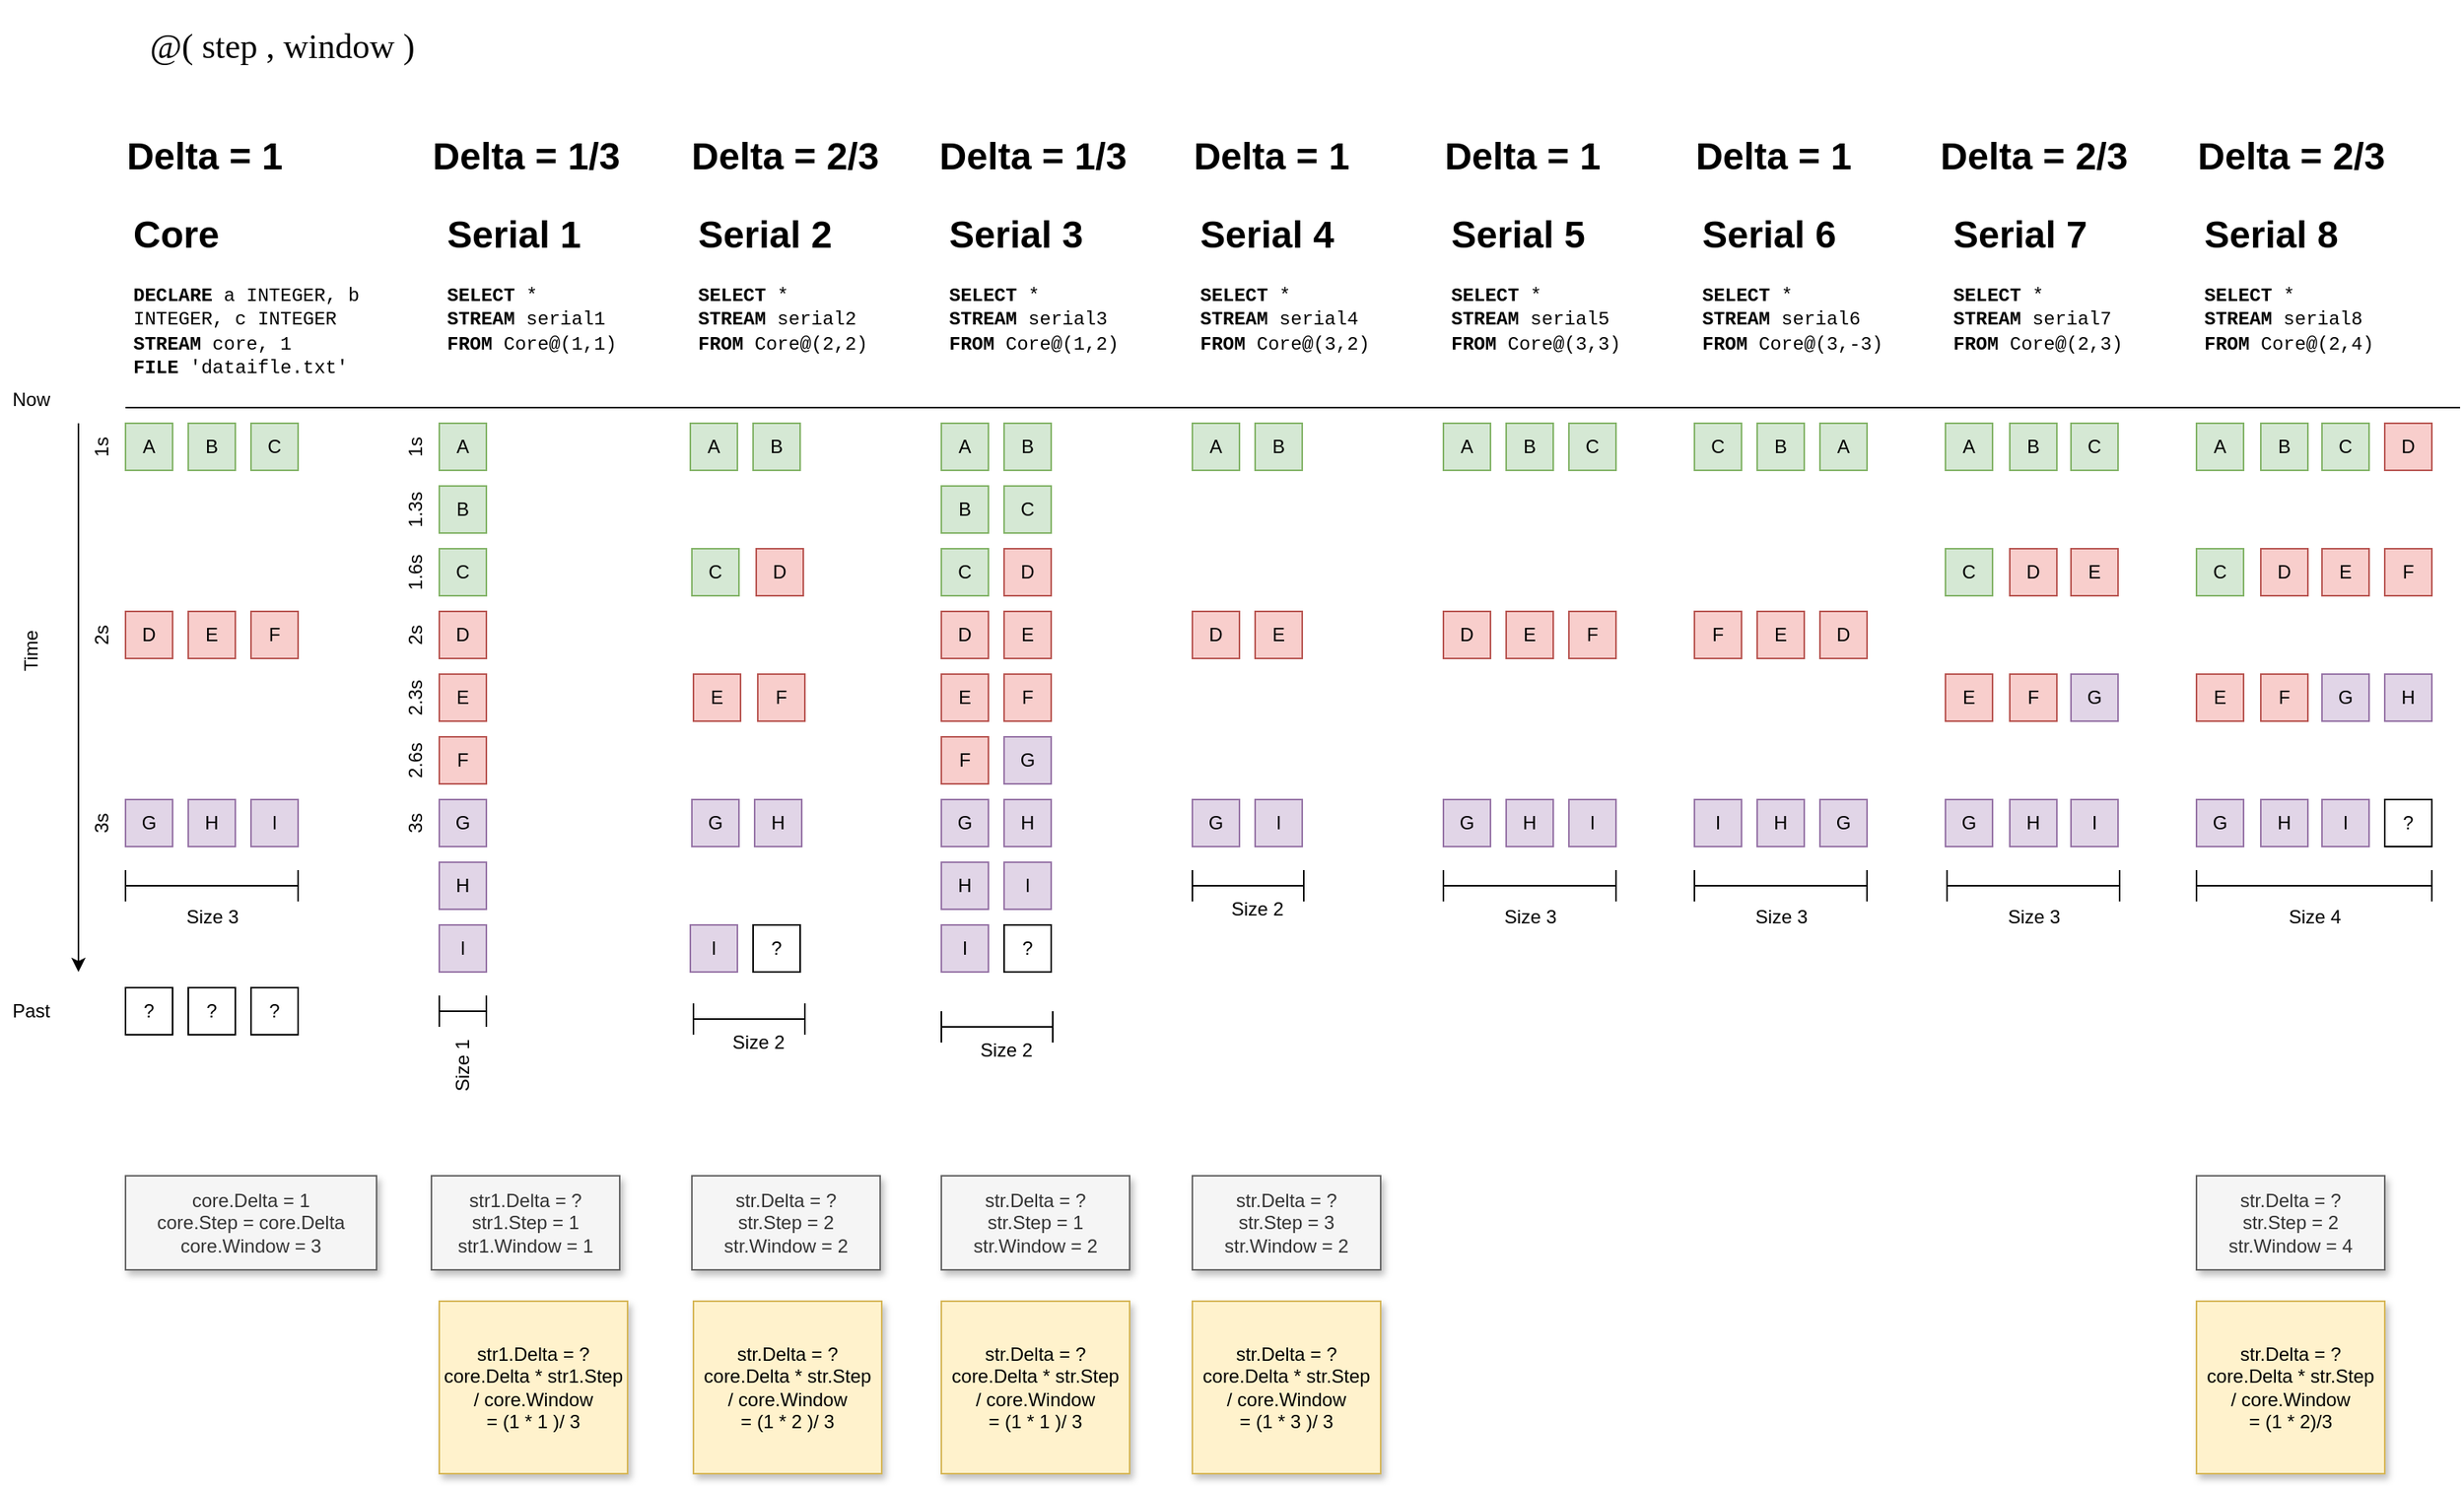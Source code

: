 <mxfile version="21.6.5" type="device" pages="2">
  <diagram name="Strona-1" id="vMC2efMfHlDg9XMy72Vk">
    <mxGraphModel dx="1761" dy="751" grid="1" gridSize="10" guides="1" tooltips="1" connect="1" arrows="1" fold="1" page="1" pageScale="1" pageWidth="827" pageHeight="1169" math="0" shadow="0">
      <root>
        <mxCell id="0" />
        <mxCell id="1" parent="0" />
        <mxCell id="brI3NRSfMclD091ZyiiF-1" value="A" style="rounded=0;whiteSpace=wrap;html=1;fillColor=#d5e8d4;strokeColor=#82b366;" parent="1" vertex="1">
          <mxGeometry x="160" y="280" width="30" height="30" as="geometry" />
        </mxCell>
        <mxCell id="brI3NRSfMclD091ZyiiF-6" value="B" style="rounded=0;whiteSpace=wrap;html=1;fillColor=#d5e8d4;strokeColor=#82b366;" parent="1" vertex="1">
          <mxGeometry x="200" y="280" width="30" height="30" as="geometry" />
        </mxCell>
        <mxCell id="brI3NRSfMclD091ZyiiF-7" value="C" style="rounded=0;whiteSpace=wrap;html=1;fillColor=#d5e8d4;strokeColor=#82b366;" parent="1" vertex="1">
          <mxGeometry x="240" y="280" width="30" height="30" as="geometry" />
        </mxCell>
        <mxCell id="brI3NRSfMclD091ZyiiF-8" value="D" style="rounded=0;whiteSpace=wrap;html=1;fillColor=#f8cecc;strokeColor=#b85450;" parent="1" vertex="1">
          <mxGeometry x="160" y="400" width="30" height="30" as="geometry" />
        </mxCell>
        <mxCell id="brI3NRSfMclD091ZyiiF-9" value="E" style="rounded=0;whiteSpace=wrap;html=1;fillColor=#f8cecc;strokeColor=#b85450;" parent="1" vertex="1">
          <mxGeometry x="200" y="400" width="30" height="30" as="geometry" />
        </mxCell>
        <mxCell id="brI3NRSfMclD091ZyiiF-10" value="F" style="rounded=0;whiteSpace=wrap;html=1;fillColor=#f8cecc;strokeColor=#b85450;" parent="1" vertex="1">
          <mxGeometry x="240" y="400" width="30" height="30" as="geometry" />
        </mxCell>
        <mxCell id="brI3NRSfMclD091ZyiiF-11" value="G" style="rounded=0;whiteSpace=wrap;html=1;fillColor=#e1d5e7;strokeColor=#9673a6;" parent="1" vertex="1">
          <mxGeometry x="160" y="520" width="30" height="30" as="geometry" />
        </mxCell>
        <mxCell id="brI3NRSfMclD091ZyiiF-12" value="H" style="rounded=0;whiteSpace=wrap;html=1;fillColor=#e1d5e7;strokeColor=#9673a6;" parent="1" vertex="1">
          <mxGeometry x="200" y="520" width="30" height="30" as="geometry" />
        </mxCell>
        <mxCell id="brI3NRSfMclD091ZyiiF-13" value="I" style="rounded=0;whiteSpace=wrap;html=1;fillColor=#e1d5e7;strokeColor=#9673a6;" parent="1" vertex="1">
          <mxGeometry x="240" y="520" width="30" height="30" as="geometry" />
        </mxCell>
        <mxCell id="brI3NRSfMclD091ZyiiF-14" value="&lt;h1&gt;Core&lt;/h1&gt;&lt;p&gt;&lt;font face=&quot;Courier New&quot;&gt;&lt;b&gt;DECLARE &lt;/b&gt;a INTEGER, b INTEGER, c INTEGER&lt;br&gt;&lt;b&gt;STREAM &lt;/b&gt;core, 1&lt;br&gt;&lt;b&gt;FILE &lt;/b&gt;&#39;dataifle.txt&#39;&lt;/font&gt;&lt;/p&gt;" style="text;html=1;strokeColor=none;fillColor=none;spacing=5;spacingTop=-20;whiteSpace=wrap;overflow=hidden;rounded=0;" parent="1" vertex="1">
          <mxGeometry x="160" y="140" width="160" height="120" as="geometry" />
        </mxCell>
        <mxCell id="brI3NRSfMclD091ZyiiF-15" value="&lt;h1&gt;Serial 1&lt;/h1&gt;&lt;font face=&quot;Courier New&quot;&gt;&lt;b&gt;SELECT &lt;/b&gt;*&lt;br&gt;&lt;b&gt;STREAM &lt;/b&gt;serial1&lt;br&gt;&lt;b&gt;FROM &lt;/b&gt;Core@(1,1)&lt;/font&gt;&lt;font face=&quot;Courier New&quot;&gt;&lt;b&gt;&lt;br&gt;&lt;/b&gt;&lt;/font&gt;" style="text;html=1;strokeColor=none;fillColor=none;spacing=5;spacingTop=-20;whiteSpace=wrap;overflow=hidden;rounded=0;" parent="1" vertex="1">
          <mxGeometry x="360" y="140" width="150" height="120" as="geometry" />
        </mxCell>
        <mxCell id="brI3NRSfMclD091ZyiiF-16" value="A" style="rounded=0;whiteSpace=wrap;html=1;fillColor=#d5e8d4;strokeColor=#82b366;" parent="1" vertex="1">
          <mxGeometry x="360" y="280" width="30" height="30" as="geometry" />
        </mxCell>
        <mxCell id="brI3NRSfMclD091ZyiiF-17" value="B" style="rounded=0;whiteSpace=wrap;html=1;fillColor=#d5e8d4;strokeColor=#82b366;" parent="1" vertex="1">
          <mxGeometry x="360" y="320" width="30" height="30" as="geometry" />
        </mxCell>
        <mxCell id="brI3NRSfMclD091ZyiiF-18" value="C" style="rounded=0;whiteSpace=wrap;html=1;fillColor=#d5e8d4;strokeColor=#82b366;" parent="1" vertex="1">
          <mxGeometry x="360" y="360" width="30" height="30" as="geometry" />
        </mxCell>
        <mxCell id="brI3NRSfMclD091ZyiiF-19" value="D" style="rounded=0;whiteSpace=wrap;html=1;fillColor=#f8cecc;strokeColor=#b85450;" parent="1" vertex="1">
          <mxGeometry x="360" y="400" width="30" height="30" as="geometry" />
        </mxCell>
        <mxCell id="brI3NRSfMclD091ZyiiF-20" value="E" style="rounded=0;whiteSpace=wrap;html=1;fillColor=#f8cecc;strokeColor=#b85450;" parent="1" vertex="1">
          <mxGeometry x="360" y="440" width="30" height="30" as="geometry" />
        </mxCell>
        <mxCell id="brI3NRSfMclD091ZyiiF-21" value="F" style="rounded=0;whiteSpace=wrap;html=1;fillColor=#f8cecc;strokeColor=#b85450;" parent="1" vertex="1">
          <mxGeometry x="360" y="480" width="30" height="30" as="geometry" />
        </mxCell>
        <mxCell id="brI3NRSfMclD091ZyiiF-22" value="G" style="rounded=0;whiteSpace=wrap;html=1;fillColor=#e1d5e7;strokeColor=#9673a6;" parent="1" vertex="1">
          <mxGeometry x="360" y="520" width="30" height="30" as="geometry" />
        </mxCell>
        <mxCell id="brI3NRSfMclD091ZyiiF-23" value="H" style="rounded=0;whiteSpace=wrap;html=1;fillColor=#e1d5e7;strokeColor=#9673a6;" parent="1" vertex="1">
          <mxGeometry x="360" y="560" width="30" height="30" as="geometry" />
        </mxCell>
        <mxCell id="brI3NRSfMclD091ZyiiF-24" value="I" style="rounded=0;whiteSpace=wrap;html=1;fillColor=#e1d5e7;strokeColor=#9673a6;" parent="1" vertex="1">
          <mxGeometry x="360" y="600" width="30" height="30" as="geometry" />
        </mxCell>
        <mxCell id="brI3NRSfMclD091ZyiiF-25" value="" style="shape=crossbar;whiteSpace=wrap;html=1;rounded=1;" parent="1" vertex="1">
          <mxGeometry x="160" y="565" width="110" height="20" as="geometry" />
        </mxCell>
        <mxCell id="brI3NRSfMclD091ZyiiF-27" value="Size 3" style="text;html=1;align=center;verticalAlign=middle;resizable=0;points=[];autosize=1;strokeColor=none;fillColor=none;" parent="1" vertex="1">
          <mxGeometry x="185" y="580" width="60" height="30" as="geometry" />
        </mxCell>
        <mxCell id="brI3NRSfMclD091ZyiiF-28" value="Delta = 1" style="text;strokeColor=none;fillColor=none;html=1;fontSize=24;fontStyle=1;verticalAlign=middle;align=center;" parent="1" vertex="1">
          <mxGeometry x="160" y="90" width="100" height="40" as="geometry" />
        </mxCell>
        <mxCell id="brI3NRSfMclD091ZyiiF-29" value="Delta = 1/3" style="text;strokeColor=none;fillColor=none;html=1;fontSize=24;fontStyle=1;verticalAlign=middle;align=center;" parent="1" vertex="1">
          <mxGeometry x="360" y="90" width="110" height="40" as="geometry" />
        </mxCell>
        <mxCell id="brI3NRSfMclD091ZyiiF-31" value="&lt;h1&gt;Serial 2&lt;/h1&gt;&lt;font face=&quot;Courier New&quot;&gt;&lt;b&gt;SELECT &lt;/b&gt;* &lt;br&gt;&lt;b&gt;STREAM &lt;/b&gt;serial2&lt;br&gt;&lt;b&gt;FROM &lt;/b&gt;Core@(2,2)&lt;/font&gt;&lt;font face=&quot;Courier New&quot;&gt;&lt;b&gt;&lt;br&gt;&lt;/b&gt;&lt;/font&gt;" style="text;html=1;strokeColor=none;fillColor=none;spacing=5;spacingTop=-20;whiteSpace=wrap;overflow=hidden;rounded=0;" parent="1" vertex="1">
          <mxGeometry x="520" y="140" width="160" height="120" as="geometry" />
        </mxCell>
        <mxCell id="brI3NRSfMclD091ZyiiF-32" value="A" style="rounded=0;whiteSpace=wrap;html=1;fillColor=#d5e8d4;strokeColor=#82b366;" parent="1" vertex="1">
          <mxGeometry x="520" y="280" width="30" height="30" as="geometry" />
        </mxCell>
        <mxCell id="brI3NRSfMclD091ZyiiF-33" value="B" style="rounded=0;whiteSpace=wrap;html=1;fillColor=#d5e8d4;strokeColor=#82b366;" parent="1" vertex="1">
          <mxGeometry x="560" y="280" width="30" height="30" as="geometry" />
        </mxCell>
        <mxCell id="brI3NRSfMclD091ZyiiF-34" value="C" style="rounded=0;whiteSpace=wrap;html=1;fillColor=#d5e8d4;strokeColor=#82b366;" parent="1" vertex="1">
          <mxGeometry x="521" y="360" width="30" height="30" as="geometry" />
        </mxCell>
        <mxCell id="brI3NRSfMclD091ZyiiF-35" value="D" style="rounded=0;whiteSpace=wrap;html=1;fillColor=#f8cecc;strokeColor=#b85450;" parent="1" vertex="1">
          <mxGeometry x="562" y="360" width="30" height="30" as="geometry" />
        </mxCell>
        <mxCell id="brI3NRSfMclD091ZyiiF-36" value="E" style="rounded=0;whiteSpace=wrap;html=1;fillColor=#f8cecc;strokeColor=#b85450;" parent="1" vertex="1">
          <mxGeometry x="522" y="440" width="30" height="30" as="geometry" />
        </mxCell>
        <mxCell id="brI3NRSfMclD091ZyiiF-37" value="F" style="rounded=0;whiteSpace=wrap;html=1;fillColor=#f8cecc;strokeColor=#b85450;" parent="1" vertex="1">
          <mxGeometry x="563" y="440" width="30" height="30" as="geometry" />
        </mxCell>
        <mxCell id="brI3NRSfMclD091ZyiiF-38" value="G" style="rounded=0;whiteSpace=wrap;html=1;fillColor=#e1d5e7;strokeColor=#9673a6;" parent="1" vertex="1">
          <mxGeometry x="521" y="520" width="30" height="30" as="geometry" />
        </mxCell>
        <mxCell id="brI3NRSfMclD091ZyiiF-39" value="H" style="rounded=0;whiteSpace=wrap;html=1;fillColor=#e1d5e7;strokeColor=#9673a6;" parent="1" vertex="1">
          <mxGeometry x="561" y="520" width="30" height="30" as="geometry" />
        </mxCell>
        <mxCell id="brI3NRSfMclD091ZyiiF-40" value="I" style="rounded=0;whiteSpace=wrap;html=1;fillColor=#e1d5e7;strokeColor=#9673a6;" parent="1" vertex="1">
          <mxGeometry x="520" y="600" width="30" height="30" as="geometry" />
        </mxCell>
        <mxCell id="brI3NRSfMclD091ZyiiF-41" value="" style="endArrow=classic;html=1;rounded=0;" parent="1" edge="1">
          <mxGeometry width="50" height="50" relative="1" as="geometry">
            <mxPoint x="130" y="280" as="sourcePoint" />
            <mxPoint x="130" y="630" as="targetPoint" />
          </mxGeometry>
        </mxCell>
        <mxCell id="brI3NRSfMclD091ZyiiF-42" value="Time" style="text;html=1;strokeColor=none;fillColor=none;align=center;verticalAlign=middle;whiteSpace=wrap;rounded=0;rotation=-90;" parent="1" vertex="1">
          <mxGeometry x="70" y="410" width="60" height="30" as="geometry" />
        </mxCell>
        <mxCell id="brI3NRSfMclD091ZyiiF-43" value="" style="shape=crossbar;whiteSpace=wrap;html=1;rounded=1;" parent="1" vertex="1">
          <mxGeometry x="522" y="650" width="71" height="20" as="geometry" />
        </mxCell>
        <mxCell id="brI3NRSfMclD091ZyiiF-45" value="Size 2" style="text;html=1;align=center;verticalAlign=middle;resizable=0;points=[];autosize=1;strokeColor=none;fillColor=none;" parent="1" vertex="1">
          <mxGeometry x="533" y="660" width="60" height="30" as="geometry" />
        </mxCell>
        <mxCell id="brI3NRSfMclD091ZyiiF-46" value="Delta = 2/3" style="text;strokeColor=none;fillColor=none;html=1;fontSize=24;fontStyle=1;verticalAlign=middle;align=center;" parent="1" vertex="1">
          <mxGeometry x="520" y="90" width="120" height="40" as="geometry" />
        </mxCell>
        <mxCell id="brI3NRSfMclD091ZyiiF-48" value="&lt;h1&gt;Serial 3&lt;/h1&gt;&lt;font face=&quot;Courier New&quot;&gt;&lt;b&gt;SELECT &lt;/b&gt;*&lt;br&gt;&lt;b&gt;STREAM &lt;/b&gt;serial3&lt;br&gt;&lt;b&gt;FROM &lt;/b&gt;Core@(1,2)&lt;/font&gt;&lt;font face=&quot;Courier New&quot;&gt;&lt;b&gt;&lt;br&gt;&lt;/b&gt;&lt;/font&gt;" style="text;html=1;strokeColor=none;fillColor=none;spacing=5;spacingTop=-20;whiteSpace=wrap;overflow=hidden;rounded=0;" parent="1" vertex="1">
          <mxGeometry x="680" y="140" width="160" height="120" as="geometry" />
        </mxCell>
        <mxCell id="brI3NRSfMclD091ZyiiF-49" value="A" style="rounded=0;whiteSpace=wrap;html=1;fillColor=#d5e8d4;strokeColor=#82b366;" parent="1" vertex="1">
          <mxGeometry x="680" y="280" width="30" height="30" as="geometry" />
        </mxCell>
        <mxCell id="brI3NRSfMclD091ZyiiF-50" value="B" style="rounded=0;whiteSpace=wrap;html=1;fillColor=#d5e8d4;strokeColor=#82b366;" parent="1" vertex="1">
          <mxGeometry x="720" y="280" width="30" height="30" as="geometry" />
        </mxCell>
        <mxCell id="brI3NRSfMclD091ZyiiF-51" value="B" style="rounded=0;whiteSpace=wrap;html=1;fillColor=#d5e8d4;strokeColor=#82b366;" parent="1" vertex="1">
          <mxGeometry x="680" y="320" width="30" height="30" as="geometry" />
        </mxCell>
        <mxCell id="brI3NRSfMclD091ZyiiF-52" value="C" style="rounded=0;whiteSpace=wrap;html=1;fillColor=#d5e8d4;strokeColor=#82b366;" parent="1" vertex="1">
          <mxGeometry x="720" y="320" width="30" height="30" as="geometry" />
        </mxCell>
        <mxCell id="brI3NRSfMclD091ZyiiF-53" value="C" style="rounded=0;whiteSpace=wrap;html=1;fillColor=#d5e8d4;strokeColor=#82b366;" parent="1" vertex="1">
          <mxGeometry x="680" y="360" width="30" height="30" as="geometry" />
        </mxCell>
        <mxCell id="brI3NRSfMclD091ZyiiF-54" value="D" style="rounded=0;whiteSpace=wrap;html=1;fillColor=#f8cecc;strokeColor=#b85450;" parent="1" vertex="1">
          <mxGeometry x="720" y="360" width="30" height="30" as="geometry" />
        </mxCell>
        <mxCell id="brI3NRSfMclD091ZyiiF-55" value="D" style="rounded=0;whiteSpace=wrap;html=1;fillColor=#f8cecc;strokeColor=#b85450;" parent="1" vertex="1">
          <mxGeometry x="680" y="400" width="30" height="30" as="geometry" />
        </mxCell>
        <mxCell id="brI3NRSfMclD091ZyiiF-56" value="E" style="rounded=0;whiteSpace=wrap;html=1;fillColor=#f8cecc;strokeColor=#b85450;" parent="1" vertex="1">
          <mxGeometry x="720" y="400" width="30" height="30" as="geometry" />
        </mxCell>
        <mxCell id="brI3NRSfMclD091ZyiiF-57" value="E" style="rounded=0;whiteSpace=wrap;html=1;fillColor=#f8cecc;strokeColor=#b85450;" parent="1" vertex="1">
          <mxGeometry x="680" y="440" width="30" height="30" as="geometry" />
        </mxCell>
        <mxCell id="brI3NRSfMclD091ZyiiF-58" value="F" style="rounded=0;whiteSpace=wrap;html=1;fillColor=#f8cecc;strokeColor=#b85450;" parent="1" vertex="1">
          <mxGeometry x="720" y="440" width="30" height="30" as="geometry" />
        </mxCell>
        <mxCell id="brI3NRSfMclD091ZyiiF-59" value="F" style="rounded=0;whiteSpace=wrap;html=1;fillColor=#f8cecc;strokeColor=#b85450;" parent="1" vertex="1">
          <mxGeometry x="680" y="480" width="30" height="30" as="geometry" />
        </mxCell>
        <mxCell id="brI3NRSfMclD091ZyiiF-60" value="G" style="rounded=0;whiteSpace=wrap;html=1;fillColor=#e1d5e7;strokeColor=#9673a6;" parent="1" vertex="1">
          <mxGeometry x="720" y="480" width="30" height="30" as="geometry" />
        </mxCell>
        <mxCell id="brI3NRSfMclD091ZyiiF-61" value="G" style="rounded=0;whiteSpace=wrap;html=1;fillColor=#e1d5e7;strokeColor=#9673a6;" parent="1" vertex="1">
          <mxGeometry x="680" y="520" width="30" height="30" as="geometry" />
        </mxCell>
        <mxCell id="brI3NRSfMclD091ZyiiF-62" value="H" style="rounded=0;whiteSpace=wrap;html=1;fillColor=#e1d5e7;strokeColor=#9673a6;" parent="1" vertex="1">
          <mxGeometry x="720" y="520" width="30" height="30" as="geometry" />
        </mxCell>
        <mxCell id="brI3NRSfMclD091ZyiiF-63" value="H" style="rounded=0;whiteSpace=wrap;html=1;fillColor=#e1d5e7;strokeColor=#9673a6;" parent="1" vertex="1">
          <mxGeometry x="680" y="560" width="30" height="30" as="geometry" />
        </mxCell>
        <mxCell id="brI3NRSfMclD091ZyiiF-64" value="I" style="rounded=0;whiteSpace=wrap;html=1;fillColor=#e1d5e7;strokeColor=#9673a6;" parent="1" vertex="1">
          <mxGeometry x="720" y="560" width="30" height="30" as="geometry" />
        </mxCell>
        <mxCell id="brI3NRSfMclD091ZyiiF-65" value="I" style="rounded=0;whiteSpace=wrap;html=1;fillColor=#e1d5e7;strokeColor=#9673a6;" parent="1" vertex="1">
          <mxGeometry x="680" y="600" width="30" height="30" as="geometry" />
        </mxCell>
        <mxCell id="brI3NRSfMclD091ZyiiF-66" value="?" style="rounded=0;whiteSpace=wrap;html=1;" parent="1" vertex="1">
          <mxGeometry x="720" y="600" width="30" height="30" as="geometry" />
        </mxCell>
        <mxCell id="brI3NRSfMclD091ZyiiF-67" value="?" style="rounded=0;whiteSpace=wrap;html=1;" parent="1" vertex="1">
          <mxGeometry x="560" y="600" width="30" height="30" as="geometry" />
        </mxCell>
        <mxCell id="brI3NRSfMclD091ZyiiF-68" value="Delta = 1/3" style="text;strokeColor=none;fillColor=none;html=1;fontSize=24;fontStyle=1;verticalAlign=middle;align=center;" parent="1" vertex="1">
          <mxGeometry x="680" y="90" width="115" height="40" as="geometry" />
        </mxCell>
        <mxCell id="brI3NRSfMclD091ZyiiF-69" value="&lt;h1&gt;Serial 4&lt;/h1&gt;&lt;font face=&quot;Courier New&quot;&gt;&lt;b&gt;SELECT &lt;/b&gt;*&lt;br&gt;&lt;b&gt;STREAM &lt;/b&gt;serial4&lt;br&gt;&lt;b&gt;FROM &lt;/b&gt;Core@(3,2)&lt;/font&gt;&lt;font face=&quot;Courier New&quot;&gt;&lt;b&gt;&lt;br&gt;&lt;/b&gt;&lt;/font&gt;" style="text;html=1;strokeColor=none;fillColor=none;spacing=5;spacingTop=-20;whiteSpace=wrap;overflow=hidden;rounded=0;" parent="1" vertex="1">
          <mxGeometry x="840" y="140" width="160" height="120" as="geometry" />
        </mxCell>
        <mxCell id="brI3NRSfMclD091ZyiiF-70" value="A" style="rounded=0;whiteSpace=wrap;html=1;fillColor=#d5e8d4;strokeColor=#82b366;" parent="1" vertex="1">
          <mxGeometry x="840" y="280" width="30" height="30" as="geometry" />
        </mxCell>
        <mxCell id="brI3NRSfMclD091ZyiiF-71" value="B" style="rounded=0;whiteSpace=wrap;html=1;fillColor=#d5e8d4;strokeColor=#82b366;" parent="1" vertex="1">
          <mxGeometry x="880" y="280" width="30" height="30" as="geometry" />
        </mxCell>
        <mxCell id="brI3NRSfMclD091ZyiiF-72" value="D" style="rounded=0;whiteSpace=wrap;html=1;fillColor=#f8cecc;strokeColor=#b85450;" parent="1" vertex="1">
          <mxGeometry x="840" y="400" width="30" height="30" as="geometry" />
        </mxCell>
        <mxCell id="brI3NRSfMclD091ZyiiF-73" value="E" style="rounded=0;whiteSpace=wrap;html=1;fillColor=#f8cecc;strokeColor=#b85450;" parent="1" vertex="1">
          <mxGeometry x="880" y="400" width="30" height="30" as="geometry" />
        </mxCell>
        <mxCell id="brI3NRSfMclD091ZyiiF-74" value="G" style="rounded=0;whiteSpace=wrap;html=1;fillColor=#e1d5e7;strokeColor=#9673a6;" parent="1" vertex="1">
          <mxGeometry x="840" y="520" width="30" height="30" as="geometry" />
        </mxCell>
        <mxCell id="brI3NRSfMclD091ZyiiF-75" value="I" style="rounded=0;whiteSpace=wrap;html=1;fillColor=#e1d5e7;strokeColor=#9673a6;" parent="1" vertex="1">
          <mxGeometry x="880" y="520" width="30" height="30" as="geometry" />
        </mxCell>
        <mxCell id="brI3NRSfMclD091ZyiiF-76" value="Delta = 1" style="text;strokeColor=none;fillColor=none;html=1;fontSize=24;fontStyle=1;verticalAlign=middle;align=center;" parent="1" vertex="1">
          <mxGeometry x="840" y="90" width="100" height="40" as="geometry" />
        </mxCell>
        <mxCell id="brI3NRSfMclD091ZyiiF-78" value="&lt;h1&gt;Serial 5&lt;/h1&gt;&lt;font face=&quot;Courier New&quot;&gt;&lt;b&gt;SELECT &lt;/b&gt;*&lt;br&gt;&lt;b&gt;STREAM &lt;/b&gt;serial5&lt;br&gt;&lt;b&gt;FROM &lt;/b&gt;Core@(3,3)&lt;/font&gt;&lt;font face=&quot;Courier New&quot;&gt;&lt;b&gt;&lt;br&gt;&lt;/b&gt;&lt;/font&gt;" style="text;html=1;strokeColor=none;fillColor=none;spacing=5;spacingTop=-20;whiteSpace=wrap;overflow=hidden;rounded=0;" parent="1" vertex="1">
          <mxGeometry x="1000" y="140" width="160" height="110" as="geometry" />
        </mxCell>
        <mxCell id="brI3NRSfMclD091ZyiiF-79" value="A" style="rounded=0;whiteSpace=wrap;html=1;fillColor=#d5e8d4;strokeColor=#82b366;" parent="1" vertex="1">
          <mxGeometry x="1000" y="280" width="30" height="30" as="geometry" />
        </mxCell>
        <mxCell id="brI3NRSfMclD091ZyiiF-80" value="B" style="rounded=0;whiteSpace=wrap;html=1;fillColor=#d5e8d4;strokeColor=#82b366;" parent="1" vertex="1">
          <mxGeometry x="1040" y="280" width="30" height="30" as="geometry" />
        </mxCell>
        <mxCell id="brI3NRSfMclD091ZyiiF-81" value="C" style="rounded=0;whiteSpace=wrap;html=1;fillColor=#d5e8d4;strokeColor=#82b366;" parent="1" vertex="1">
          <mxGeometry x="1080" y="280" width="30" height="30" as="geometry" />
        </mxCell>
        <mxCell id="brI3NRSfMclD091ZyiiF-82" value="D" style="rounded=0;whiteSpace=wrap;html=1;fillColor=#f8cecc;strokeColor=#b85450;" parent="1" vertex="1">
          <mxGeometry x="1000" y="400" width="30" height="30" as="geometry" />
        </mxCell>
        <mxCell id="brI3NRSfMclD091ZyiiF-83" value="E" style="rounded=0;whiteSpace=wrap;html=1;fillColor=#f8cecc;strokeColor=#b85450;" parent="1" vertex="1">
          <mxGeometry x="1040" y="400" width="30" height="30" as="geometry" />
        </mxCell>
        <mxCell id="brI3NRSfMclD091ZyiiF-84" value="F" style="rounded=0;whiteSpace=wrap;html=1;fillColor=#f8cecc;strokeColor=#b85450;" parent="1" vertex="1">
          <mxGeometry x="1080" y="400" width="30" height="30" as="geometry" />
        </mxCell>
        <mxCell id="brI3NRSfMclD091ZyiiF-85" value="G" style="rounded=0;whiteSpace=wrap;html=1;fillColor=#e1d5e7;strokeColor=#9673a6;" parent="1" vertex="1">
          <mxGeometry x="1000" y="520" width="30" height="30" as="geometry" />
        </mxCell>
        <mxCell id="brI3NRSfMclD091ZyiiF-86" value="H" style="rounded=0;whiteSpace=wrap;html=1;fillColor=#e1d5e7;strokeColor=#9673a6;" parent="1" vertex="1">
          <mxGeometry x="1040" y="520" width="30" height="30" as="geometry" />
        </mxCell>
        <mxCell id="brI3NRSfMclD091ZyiiF-87" value="I" style="rounded=0;whiteSpace=wrap;html=1;fillColor=#e1d5e7;strokeColor=#9673a6;" parent="1" vertex="1">
          <mxGeometry x="1080" y="520" width="30" height="30" as="geometry" />
        </mxCell>
        <mxCell id="brI3NRSfMclD091ZyiiF-88" value="" style="shape=crossbar;whiteSpace=wrap;html=1;rounded=1;" parent="1" vertex="1">
          <mxGeometry x="1000" y="565" width="110" height="20" as="geometry" />
        </mxCell>
        <mxCell id="brI3NRSfMclD091ZyiiF-89" value="Size 3" style="text;html=1;align=center;verticalAlign=middle;resizable=0;points=[];autosize=1;strokeColor=none;fillColor=none;" parent="1" vertex="1">
          <mxGeometry x="1025" y="580" width="60" height="30" as="geometry" />
        </mxCell>
        <mxCell id="brI3NRSfMclD091ZyiiF-90" value="Delta = 1" style="text;strokeColor=none;fillColor=none;html=1;fontSize=24;fontStyle=1;verticalAlign=middle;align=center;" parent="1" vertex="1">
          <mxGeometry x="1000" y="90" width="100" height="40" as="geometry" />
        </mxCell>
        <mxCell id="brI3NRSfMclD091ZyiiF-91" value="@( step , window )" style="text;html=1;strokeColor=none;fillColor=none;align=center;verticalAlign=middle;whiteSpace=wrap;rounded=0;horizontal=1;fontSize=22;fontFamily=Tahoma;" parent="1" vertex="1">
          <mxGeometry x="160" y="10" width="200" height="60" as="geometry" />
        </mxCell>
        <mxCell id="brI3NRSfMclD091ZyiiF-92" value="&lt;h1&gt;Serial 6&lt;/h1&gt;&lt;font face=&quot;Courier New&quot;&gt;&lt;b&gt;SELECT &lt;/b&gt;*&lt;br&gt;&lt;b&gt;STREAM &lt;/b&gt;serial6&lt;br&gt;&lt;b&gt;FROM &lt;/b&gt;Core@(3,-3)&lt;/font&gt;&lt;font face=&quot;Courier New&quot;&gt;&lt;b&gt;&lt;br&gt;&lt;/b&gt;&lt;/font&gt;" style="text;html=1;strokeColor=none;fillColor=none;spacing=5;spacingTop=-20;whiteSpace=wrap;overflow=hidden;rounded=0;" parent="1" vertex="1">
          <mxGeometry x="1160" y="140" width="150" height="110" as="geometry" />
        </mxCell>
        <mxCell id="brI3NRSfMclD091ZyiiF-93" value="A" style="rounded=0;whiteSpace=wrap;html=1;fillColor=#d5e8d4;strokeColor=#82b366;" parent="1" vertex="1">
          <mxGeometry x="1240" y="280" width="30" height="30" as="geometry" />
        </mxCell>
        <mxCell id="brI3NRSfMclD091ZyiiF-94" value="B" style="rounded=0;whiteSpace=wrap;html=1;fillColor=#d5e8d4;strokeColor=#82b366;" parent="1" vertex="1">
          <mxGeometry x="1200" y="280" width="30" height="30" as="geometry" />
        </mxCell>
        <mxCell id="brI3NRSfMclD091ZyiiF-95" value="C" style="rounded=0;whiteSpace=wrap;html=1;fillColor=#d5e8d4;strokeColor=#82b366;" parent="1" vertex="1">
          <mxGeometry x="1160" y="280" width="30" height="30" as="geometry" />
        </mxCell>
        <mxCell id="brI3NRSfMclD091ZyiiF-96" value="D" style="rounded=0;whiteSpace=wrap;html=1;fillColor=#f8cecc;strokeColor=#b85450;" parent="1" vertex="1">
          <mxGeometry x="1240" y="400" width="30" height="30" as="geometry" />
        </mxCell>
        <mxCell id="brI3NRSfMclD091ZyiiF-97" value="E" style="rounded=0;whiteSpace=wrap;html=1;fillColor=#f8cecc;strokeColor=#b85450;" parent="1" vertex="1">
          <mxGeometry x="1200" y="400" width="30" height="30" as="geometry" />
        </mxCell>
        <mxCell id="brI3NRSfMclD091ZyiiF-98" value="F" style="rounded=0;whiteSpace=wrap;html=1;fillColor=#f8cecc;strokeColor=#b85450;" parent="1" vertex="1">
          <mxGeometry x="1160" y="400" width="30" height="30" as="geometry" />
        </mxCell>
        <mxCell id="brI3NRSfMclD091ZyiiF-99" value="G" style="rounded=0;whiteSpace=wrap;html=1;fillColor=#e1d5e7;strokeColor=#9673a6;" parent="1" vertex="1">
          <mxGeometry x="1240" y="520" width="30" height="30" as="geometry" />
        </mxCell>
        <mxCell id="brI3NRSfMclD091ZyiiF-100" value="H" style="rounded=0;whiteSpace=wrap;html=1;fillColor=#e1d5e7;strokeColor=#9673a6;" parent="1" vertex="1">
          <mxGeometry x="1200" y="520" width="30" height="30" as="geometry" />
        </mxCell>
        <mxCell id="brI3NRSfMclD091ZyiiF-101" value="I" style="rounded=0;whiteSpace=wrap;html=1;fillColor=#e1d5e7;strokeColor=#9673a6;" parent="1" vertex="1">
          <mxGeometry x="1160" y="520" width="30" height="30" as="geometry" />
        </mxCell>
        <mxCell id="brI3NRSfMclD091ZyiiF-102" value="" style="shape=crossbar;whiteSpace=wrap;html=1;rounded=1;" parent="1" vertex="1">
          <mxGeometry x="1160" y="565" width="110" height="20" as="geometry" />
        </mxCell>
        <mxCell id="brI3NRSfMclD091ZyiiF-103" value="Size 3" style="text;html=1;align=center;verticalAlign=middle;resizable=0;points=[];autosize=1;strokeColor=none;fillColor=none;" parent="1" vertex="1">
          <mxGeometry x="1185" y="580" width="60" height="30" as="geometry" />
        </mxCell>
        <mxCell id="brI3NRSfMclD091ZyiiF-104" value="Delta = 1" style="text;strokeColor=none;fillColor=none;html=1;fontSize=24;fontStyle=1;verticalAlign=middle;align=center;" parent="1" vertex="1">
          <mxGeometry x="1160" y="90" width="100" height="40" as="geometry" />
        </mxCell>
        <mxCell id="brI3NRSfMclD091ZyiiF-105" value="&lt;h1&gt;Serial 7&lt;/h1&gt;&lt;font face=&quot;Courier New&quot;&gt;&lt;b&gt;SELECT &lt;/b&gt;*&lt;br&gt;&lt;b&gt;STREAM &lt;/b&gt;serial7&lt;br&gt;&lt;b&gt;FROM &lt;/b&gt;Core@(2,3)&lt;/font&gt;&lt;font face=&quot;Courier New&quot;&gt;&lt;b&gt;&lt;br&gt;&lt;/b&gt;&lt;/font&gt;" style="text;html=1;strokeColor=none;fillColor=none;spacing=5;spacingTop=-20;whiteSpace=wrap;overflow=hidden;rounded=0;" parent="1" vertex="1">
          <mxGeometry x="1320" y="140" width="160" height="110" as="geometry" />
        </mxCell>
        <mxCell id="brI3NRSfMclD091ZyiiF-107" value="A" style="rounded=0;whiteSpace=wrap;html=1;fillColor=#d5e8d4;strokeColor=#82b366;" parent="1" vertex="1">
          <mxGeometry x="1320" y="280" width="30" height="30" as="geometry" />
        </mxCell>
        <mxCell id="brI3NRSfMclD091ZyiiF-109" value="B" style="rounded=0;whiteSpace=wrap;html=1;fillColor=#d5e8d4;strokeColor=#82b366;" parent="1" vertex="1">
          <mxGeometry x="1361" y="280" width="30" height="30" as="geometry" />
        </mxCell>
        <mxCell id="brI3NRSfMclD091ZyiiF-110" value="C" style="rounded=0;whiteSpace=wrap;html=1;fillColor=#d5e8d4;strokeColor=#82b366;" parent="1" vertex="1">
          <mxGeometry x="1400" y="280" width="30" height="30" as="geometry" />
        </mxCell>
        <mxCell id="brI3NRSfMclD091ZyiiF-111" value="C" style="rounded=0;whiteSpace=wrap;html=1;fillColor=#d5e8d4;strokeColor=#82b366;" parent="1" vertex="1">
          <mxGeometry x="1320" y="360" width="30" height="30" as="geometry" />
        </mxCell>
        <mxCell id="brI3NRSfMclD091ZyiiF-112" value="D" style="rounded=0;whiteSpace=wrap;html=1;fillColor=#f8cecc;strokeColor=#b85450;" parent="1" vertex="1">
          <mxGeometry x="1361" y="360" width="30" height="30" as="geometry" />
        </mxCell>
        <mxCell id="brI3NRSfMclD091ZyiiF-122" value="E" style="rounded=0;whiteSpace=wrap;html=1;fillColor=#f8cecc;strokeColor=#b85450;" parent="1" vertex="1">
          <mxGeometry x="1400" y="360" width="30" height="30" as="geometry" />
        </mxCell>
        <mxCell id="brI3NRSfMclD091ZyiiF-123" value="E" style="rounded=0;whiteSpace=wrap;html=1;fillColor=#f8cecc;strokeColor=#b85450;" parent="1" vertex="1">
          <mxGeometry x="1320" y="440" width="30" height="30" as="geometry" />
        </mxCell>
        <mxCell id="brI3NRSfMclD091ZyiiF-124" value="F" style="rounded=0;whiteSpace=wrap;html=1;fillColor=#f8cecc;strokeColor=#b85450;" parent="1" vertex="1">
          <mxGeometry x="1361" y="440" width="30" height="30" as="geometry" />
        </mxCell>
        <mxCell id="brI3NRSfMclD091ZyiiF-125" value="G" style="rounded=0;whiteSpace=wrap;html=1;fillColor=#e1d5e7;strokeColor=#9673a6;" parent="1" vertex="1">
          <mxGeometry x="1400" y="440" width="30" height="30" as="geometry" />
        </mxCell>
        <mxCell id="brI3NRSfMclD091ZyiiF-126" value="G" style="rounded=0;whiteSpace=wrap;html=1;fillColor=#e1d5e7;strokeColor=#9673a6;" parent="1" vertex="1">
          <mxGeometry x="1320" y="520" width="30" height="30" as="geometry" />
        </mxCell>
        <mxCell id="brI3NRSfMclD091ZyiiF-127" value="H" style="rounded=0;whiteSpace=wrap;html=1;fillColor=#e1d5e7;strokeColor=#9673a6;" parent="1" vertex="1">
          <mxGeometry x="1361" y="520" width="30" height="30" as="geometry" />
        </mxCell>
        <mxCell id="brI3NRSfMclD091ZyiiF-128" value="I" style="rounded=0;whiteSpace=wrap;html=1;fillColor=#e1d5e7;strokeColor=#9673a6;" parent="1" vertex="1">
          <mxGeometry x="1400" y="520" width="30" height="30" as="geometry" />
        </mxCell>
        <mxCell id="brI3NRSfMclD091ZyiiF-129" value="Delta = 2/3" style="text;strokeColor=none;fillColor=none;html=1;fontSize=24;fontStyle=1;verticalAlign=middle;align=center;" parent="1" vertex="1">
          <mxGeometry x="1316" y="90" width="120" height="40" as="geometry" />
        </mxCell>
        <mxCell id="brI3NRSfMclD091ZyiiF-130" value="&lt;h1&gt;Serial 8&lt;/h1&gt;&lt;font face=&quot;Courier New&quot;&gt;&lt;b&gt;SELECT &lt;/b&gt;*&lt;br&gt;&lt;b&gt;STREAM &lt;/b&gt;serial8&lt;br&gt;&lt;b&gt;FROM &lt;/b&gt;Core@(2,4)&lt;/font&gt;&lt;font face=&quot;Courier New&quot;&gt;&lt;b&gt;&lt;br&gt;&lt;/b&gt;&lt;/font&gt;" style="text;html=1;strokeColor=none;fillColor=none;spacing=5;spacingTop=-20;whiteSpace=wrap;overflow=hidden;rounded=0;" parent="1" vertex="1">
          <mxGeometry x="1480" y="140" width="160" height="110" as="geometry" />
        </mxCell>
        <mxCell id="brI3NRSfMclD091ZyiiF-131" value="Delta = 2/3" style="text;strokeColor=none;fillColor=none;html=1;fontSize=24;fontStyle=1;verticalAlign=middle;align=center;" parent="1" vertex="1">
          <mxGeometry x="1480" y="90" width="120" height="40" as="geometry" />
        </mxCell>
        <mxCell id="brI3NRSfMclD091ZyiiF-132" value="A" style="rounded=0;whiteSpace=wrap;html=1;fillColor=#d5e8d4;strokeColor=#82b366;" parent="1" vertex="1">
          <mxGeometry x="1480" y="280" width="30" height="30" as="geometry" />
        </mxCell>
        <mxCell id="brI3NRSfMclD091ZyiiF-133" value="B" style="rounded=0;whiteSpace=wrap;html=1;fillColor=#d5e8d4;strokeColor=#82b366;" parent="1" vertex="1">
          <mxGeometry x="1521" y="280" width="30" height="30" as="geometry" />
        </mxCell>
        <mxCell id="brI3NRSfMclD091ZyiiF-134" value="C" style="rounded=0;whiteSpace=wrap;html=1;fillColor=#d5e8d4;strokeColor=#82b366;" parent="1" vertex="1">
          <mxGeometry x="1560" y="280" width="30" height="30" as="geometry" />
        </mxCell>
        <mxCell id="brI3NRSfMclD091ZyiiF-135" value="C" style="rounded=0;whiteSpace=wrap;html=1;fillColor=#d5e8d4;strokeColor=#82b366;" parent="1" vertex="1">
          <mxGeometry x="1480" y="360" width="30" height="30" as="geometry" />
        </mxCell>
        <mxCell id="brI3NRSfMclD091ZyiiF-136" value="D" style="rounded=0;whiteSpace=wrap;html=1;fillColor=#f8cecc;strokeColor=#b85450;" parent="1" vertex="1">
          <mxGeometry x="1521" y="360" width="30" height="30" as="geometry" />
        </mxCell>
        <mxCell id="brI3NRSfMclD091ZyiiF-137" value="E" style="rounded=0;whiteSpace=wrap;html=1;fillColor=#f8cecc;strokeColor=#b85450;" parent="1" vertex="1">
          <mxGeometry x="1560" y="360" width="30" height="30" as="geometry" />
        </mxCell>
        <mxCell id="brI3NRSfMclD091ZyiiF-138" value="E" style="rounded=0;whiteSpace=wrap;html=1;fillColor=#f8cecc;strokeColor=#b85450;" parent="1" vertex="1">
          <mxGeometry x="1480" y="440" width="30" height="30" as="geometry" />
        </mxCell>
        <mxCell id="brI3NRSfMclD091ZyiiF-139" value="F" style="rounded=0;whiteSpace=wrap;html=1;fillColor=#f8cecc;strokeColor=#b85450;" parent="1" vertex="1">
          <mxGeometry x="1521" y="440" width="30" height="30" as="geometry" />
        </mxCell>
        <mxCell id="brI3NRSfMclD091ZyiiF-140" value="G" style="rounded=0;whiteSpace=wrap;html=1;fillColor=#e1d5e7;strokeColor=#9673a6;" parent="1" vertex="1">
          <mxGeometry x="1560" y="440" width="30" height="30" as="geometry" />
        </mxCell>
        <mxCell id="brI3NRSfMclD091ZyiiF-141" value="G" style="rounded=0;whiteSpace=wrap;html=1;fillColor=#e1d5e7;strokeColor=#9673a6;" parent="1" vertex="1">
          <mxGeometry x="1480" y="520" width="30" height="30" as="geometry" />
        </mxCell>
        <mxCell id="brI3NRSfMclD091ZyiiF-142" value="H" style="rounded=0;whiteSpace=wrap;html=1;fillColor=#e1d5e7;strokeColor=#9673a6;" parent="1" vertex="1">
          <mxGeometry x="1521" y="520" width="30" height="30" as="geometry" />
        </mxCell>
        <mxCell id="brI3NRSfMclD091ZyiiF-143" value="I" style="rounded=0;whiteSpace=wrap;html=1;fillColor=#e1d5e7;strokeColor=#9673a6;" parent="1" vertex="1">
          <mxGeometry x="1560" y="520" width="30" height="30" as="geometry" />
        </mxCell>
        <mxCell id="brI3NRSfMclD091ZyiiF-144" value="D" style="rounded=0;whiteSpace=wrap;html=1;fillColor=#f8cecc;strokeColor=#b85450;" parent="1" vertex="1">
          <mxGeometry x="1600" y="280" width="30" height="30" as="geometry" />
        </mxCell>
        <mxCell id="brI3NRSfMclD091ZyiiF-145" value="F" style="rounded=0;whiteSpace=wrap;html=1;fillColor=#f8cecc;strokeColor=#b85450;" parent="1" vertex="1">
          <mxGeometry x="1600" y="360" width="30" height="30" as="geometry" />
        </mxCell>
        <mxCell id="brI3NRSfMclD091ZyiiF-146" value="H" style="rounded=0;whiteSpace=wrap;html=1;fillColor=#e1d5e7;strokeColor=#9673a6;" parent="1" vertex="1">
          <mxGeometry x="1600" y="440" width="30" height="30" as="geometry" />
        </mxCell>
        <mxCell id="brI3NRSfMclD091ZyiiF-147" value="?" style="rounded=0;whiteSpace=wrap;html=1;" parent="1" vertex="1">
          <mxGeometry x="1600" y="520" width="30" height="30" as="geometry" />
        </mxCell>
        <mxCell id="k4Tz_GocXkxHCGqxjEJZ-1" value="1s" style="text;html=1;strokeColor=none;fillColor=none;align=center;verticalAlign=middle;whiteSpace=wrap;rounded=0;rotation=-90;" parent="1" vertex="1">
          <mxGeometry x="130" y="280" width="30" height="30" as="geometry" />
        </mxCell>
        <mxCell id="k4Tz_GocXkxHCGqxjEJZ-2" value="2s" style="text;html=1;strokeColor=none;fillColor=none;align=center;verticalAlign=middle;whiteSpace=wrap;rounded=0;rotation=-90;" parent="1" vertex="1">
          <mxGeometry x="130" y="400" width="30" height="30" as="geometry" />
        </mxCell>
        <mxCell id="k4Tz_GocXkxHCGqxjEJZ-3" value="3s" style="text;html=1;strokeColor=none;fillColor=none;align=center;verticalAlign=middle;whiteSpace=wrap;rounded=0;rotation=-90;" parent="1" vertex="1">
          <mxGeometry x="130" y="520" width="30" height="30" as="geometry" />
        </mxCell>
        <mxCell id="k4Tz_GocXkxHCGqxjEJZ-4" value="1s" style="text;html=1;strokeColor=none;fillColor=none;align=center;verticalAlign=middle;whiteSpace=wrap;rounded=0;rotation=-90;" parent="1" vertex="1">
          <mxGeometry x="330" y="280" width="30" height="30" as="geometry" />
        </mxCell>
        <mxCell id="k4Tz_GocXkxHCGqxjEJZ-5" value="1.3s" style="text;html=1;strokeColor=none;fillColor=none;align=center;verticalAlign=middle;whiteSpace=wrap;rounded=0;rotation=-90;" parent="1" vertex="1">
          <mxGeometry x="330" y="320" width="30" height="30" as="geometry" />
        </mxCell>
        <mxCell id="k4Tz_GocXkxHCGqxjEJZ-6" value="1.6s" style="text;html=1;strokeColor=none;fillColor=none;align=center;verticalAlign=middle;whiteSpace=wrap;rounded=0;rotation=-90;" parent="1" vertex="1">
          <mxGeometry x="330" y="360" width="30" height="30" as="geometry" />
        </mxCell>
        <mxCell id="k4Tz_GocXkxHCGqxjEJZ-7" value="2s" style="text;html=1;strokeColor=none;fillColor=none;align=center;verticalAlign=middle;whiteSpace=wrap;rounded=0;rotation=-90;" parent="1" vertex="1">
          <mxGeometry x="330" y="400" width="30" height="30" as="geometry" />
        </mxCell>
        <mxCell id="k4Tz_GocXkxHCGqxjEJZ-8" value="2.3s" style="text;html=1;strokeColor=none;fillColor=none;align=center;verticalAlign=middle;whiteSpace=wrap;rounded=0;rotation=-90;" parent="1" vertex="1">
          <mxGeometry x="330" y="440" width="30" height="30" as="geometry" />
        </mxCell>
        <mxCell id="k4Tz_GocXkxHCGqxjEJZ-9" value="2.6s" style="text;html=1;strokeColor=none;fillColor=none;align=center;verticalAlign=middle;whiteSpace=wrap;rounded=0;rotation=-90;" parent="1" vertex="1">
          <mxGeometry x="330" y="480" width="30" height="30" as="geometry" />
        </mxCell>
        <mxCell id="k4Tz_GocXkxHCGqxjEJZ-10" value="3s" style="text;html=1;strokeColor=none;fillColor=none;align=center;verticalAlign=middle;whiteSpace=wrap;rounded=0;rotation=-90;" parent="1" vertex="1">
          <mxGeometry x="330" y="520" width="30" height="30" as="geometry" />
        </mxCell>
        <mxCell id="k4Tz_GocXkxHCGqxjEJZ-11" value="" style="endArrow=none;html=1;rounded=0;exitX=0;exitY=1;exitDx=0;exitDy=0;" parent="1" edge="1">
          <mxGeometry width="50" height="50" relative="1" as="geometry">
            <mxPoint x="160" y="270" as="sourcePoint" />
            <mxPoint x="1648" y="270" as="targetPoint" />
          </mxGeometry>
        </mxCell>
        <mxCell id="k4Tz_GocXkxHCGqxjEJZ-12" value="Now" style="text;html=1;strokeColor=none;fillColor=none;align=center;verticalAlign=middle;whiteSpace=wrap;rounded=0;" parent="1" vertex="1">
          <mxGeometry x="80" y="250" width="40" height="30" as="geometry" />
        </mxCell>
        <mxCell id="k4Tz_GocXkxHCGqxjEJZ-13" value="" style="shape=crossbar;whiteSpace=wrap;html=1;rounded=1;" parent="1" vertex="1">
          <mxGeometry x="1321" y="565" width="110" height="20" as="geometry" />
        </mxCell>
        <mxCell id="k4Tz_GocXkxHCGqxjEJZ-14" value="Size 3" style="text;html=1;align=center;verticalAlign=middle;resizable=0;points=[];autosize=1;strokeColor=none;fillColor=none;" parent="1" vertex="1">
          <mxGeometry x="1346" y="580" width="60" height="30" as="geometry" />
        </mxCell>
        <mxCell id="k4Tz_GocXkxHCGqxjEJZ-15" value="" style="shape=crossbar;whiteSpace=wrap;html=1;rounded=1;" parent="1" vertex="1">
          <mxGeometry x="1480" y="565" width="150" height="20" as="geometry" />
        </mxCell>
        <mxCell id="k4Tz_GocXkxHCGqxjEJZ-16" value="Size 4" style="text;html=1;align=center;verticalAlign=middle;resizable=0;points=[];autosize=1;strokeColor=none;fillColor=none;" parent="1" vertex="1">
          <mxGeometry x="1525" y="580" width="60" height="30" as="geometry" />
        </mxCell>
        <mxCell id="k4Tz_GocXkxHCGqxjEJZ-17" value="" style="shape=crossbar;whiteSpace=wrap;html=1;rounded=1;" parent="1" vertex="1">
          <mxGeometry x="680" y="655" width="71" height="20" as="geometry" />
        </mxCell>
        <mxCell id="k4Tz_GocXkxHCGqxjEJZ-18" value="Size 2" style="text;html=1;align=center;verticalAlign=middle;resizable=0;points=[];autosize=1;strokeColor=none;fillColor=none;" parent="1" vertex="1">
          <mxGeometry x="691" y="665" width="60" height="30" as="geometry" />
        </mxCell>
        <mxCell id="k4Tz_GocXkxHCGqxjEJZ-22" value="" style="shape=crossbar;whiteSpace=wrap;html=1;rounded=1;" parent="1" vertex="1">
          <mxGeometry x="840" y="565" width="71" height="20" as="geometry" />
        </mxCell>
        <mxCell id="k4Tz_GocXkxHCGqxjEJZ-23" value="Size 2" style="text;html=1;align=center;verticalAlign=middle;resizable=0;points=[];autosize=1;strokeColor=none;fillColor=none;" parent="1" vertex="1">
          <mxGeometry x="851" y="575" width="60" height="30" as="geometry" />
        </mxCell>
        <mxCell id="k4Tz_GocXkxHCGqxjEJZ-24" value="" style="shape=crossbar;whiteSpace=wrap;html=1;rounded=1;" parent="1" vertex="1">
          <mxGeometry x="360" y="645" width="30" height="20" as="geometry" />
        </mxCell>
        <mxCell id="k4Tz_GocXkxHCGqxjEJZ-25" value="Size 1" style="text;html=1;align=center;verticalAlign=middle;resizable=0;points=[];autosize=1;strokeColor=none;fillColor=none;rotation=-90;" parent="1" vertex="1">
          <mxGeometry x="345" y="675" width="60" height="30" as="geometry" />
        </mxCell>
        <mxCell id="k4Tz_GocXkxHCGqxjEJZ-27" value="Past" style="text;html=1;strokeColor=none;fillColor=none;align=center;verticalAlign=middle;whiteSpace=wrap;rounded=0;" parent="1" vertex="1">
          <mxGeometry x="80" y="640" width="40" height="30" as="geometry" />
        </mxCell>
        <mxCell id="k4Tz_GocXkxHCGqxjEJZ-28" value="?" style="rounded=0;whiteSpace=wrap;html=1;" parent="1" vertex="1">
          <mxGeometry x="160" y="640" width="30" height="30" as="geometry" />
        </mxCell>
        <mxCell id="k4Tz_GocXkxHCGqxjEJZ-29" value="?" style="rounded=0;whiteSpace=wrap;html=1;" parent="1" vertex="1">
          <mxGeometry x="200" y="640" width="30" height="30" as="geometry" />
        </mxCell>
        <mxCell id="k4Tz_GocXkxHCGqxjEJZ-30" value="?" style="rounded=0;whiteSpace=wrap;html=1;" parent="1" vertex="1">
          <mxGeometry x="240" y="640" width="30" height="30" as="geometry" />
        </mxCell>
        <mxCell id="Kf37e-xr9vP-VDLrpIKb-1" value="core.Delta = 1&lt;br&gt;core.Step = core.Delta&lt;br&gt;core.Window = 3" style="text;html=1;strokeColor=#666666;fillColor=#f5f5f5;align=center;verticalAlign=middle;whiteSpace=wrap;rounded=0;labelBackgroundColor=none;fontColor=#333333;gradientColor=none;shadow=1;" vertex="1" parent="1">
          <mxGeometry x="160" y="760" width="160" height="60" as="geometry" />
        </mxCell>
        <mxCell id="vF_2ps5fpGSD7Q_rIK5u-1" value="str1.Delta = ?&lt;br&gt;str1.Step&amp;nbsp;= 1&lt;br&gt;str1.Window = 1" style="text;html=1;strokeColor=#666666;fillColor=#f5f5f5;align=center;verticalAlign=middle;whiteSpace=wrap;rounded=0;fontColor=#333333;shadow=1;perimeterSpacing=0;" vertex="1" parent="1">
          <mxGeometry x="355" y="760" width="120" height="60" as="geometry" />
        </mxCell>
        <mxCell id="tA3hOfugm52NQhFOwSRK-1" value="str1.Delta = ?&lt;br&gt;core.Delta * str1.Step&lt;br&gt;/ core.Window&lt;br&gt;= (1 * 1 )/ 3" style="text;html=1;strokeColor=#d6b656;fillColor=#fff2cc;align=center;verticalAlign=middle;whiteSpace=wrap;rounded=0;shadow=1;perimeterSpacing=0;" vertex="1" parent="1">
          <mxGeometry x="360" y="840" width="120" height="110" as="geometry" />
        </mxCell>
        <mxCell id="MT375cE21YDce9f3jctE-1" value="str.Delta = ?&lt;br&gt;str.Step&amp;nbsp;= 2&lt;br&gt;str.Window = 2" style="text;html=1;strokeColor=#666666;fillColor=#f5f5f5;align=center;verticalAlign=middle;whiteSpace=wrap;rounded=0;fontColor=#333333;shadow=1;perimeterSpacing=0;" vertex="1" parent="1">
          <mxGeometry x="521" y="760" width="120" height="60" as="geometry" />
        </mxCell>
        <mxCell id="MT375cE21YDce9f3jctE-2" value="str.Delta = ?&lt;br&gt;core.Delta * str.Step&lt;br&gt;/ core.Window&lt;br&gt;= (1 * 2 )/ 3" style="text;html=1;strokeColor=#d6b656;fillColor=#fff2cc;align=center;verticalAlign=middle;whiteSpace=wrap;rounded=0;shadow=1;perimeterSpacing=0;" vertex="1" parent="1">
          <mxGeometry x="522" y="840" width="120" height="110" as="geometry" />
        </mxCell>
        <mxCell id="MT375cE21YDce9f3jctE-3" value="str.Delta = ?&lt;br&gt;core.Delta * str.Step&lt;br&gt;/ core.Window&lt;br&gt;= (1 * 1 )/ 3" style="text;html=1;strokeColor=#d6b656;fillColor=#fff2cc;align=center;verticalAlign=middle;whiteSpace=wrap;rounded=0;shadow=1;perimeterSpacing=0;" vertex="1" parent="1">
          <mxGeometry x="680" y="840" width="120" height="110" as="geometry" />
        </mxCell>
        <mxCell id="MT375cE21YDce9f3jctE-4" value="str.Delta = ?&lt;br&gt;str.Step&amp;nbsp;= 1&lt;br&gt;str.Window = 2" style="text;html=1;strokeColor=#666666;fillColor=#f5f5f5;align=center;verticalAlign=middle;whiteSpace=wrap;rounded=0;fontColor=#333333;shadow=1;perimeterSpacing=0;" vertex="1" parent="1">
          <mxGeometry x="680" y="760" width="120" height="60" as="geometry" />
        </mxCell>
        <mxCell id="MT375cE21YDce9f3jctE-5" value="str.Delta = ?&lt;br&gt;core.Delta * str.Step&lt;br&gt;/ core.Window&lt;br&gt;= (1 * 3 )/ 3" style="text;html=1;strokeColor=#d6b656;fillColor=#fff2cc;align=center;verticalAlign=middle;whiteSpace=wrap;rounded=0;shadow=1;perimeterSpacing=0;" vertex="1" parent="1">
          <mxGeometry x="840" y="840" width="120" height="110" as="geometry" />
        </mxCell>
        <mxCell id="MT375cE21YDce9f3jctE-6" value="str.Delta = ?&lt;br&gt;str.Step&amp;nbsp;= 3&lt;br&gt;str.Window = 2" style="text;html=1;strokeColor=#666666;fillColor=#f5f5f5;align=center;verticalAlign=middle;whiteSpace=wrap;rounded=0;fontColor=#333333;shadow=1;perimeterSpacing=0;" vertex="1" parent="1">
          <mxGeometry x="840" y="760" width="120" height="60" as="geometry" />
        </mxCell>
        <mxCell id="TtaMV3A_KWVY4K-NCFJb-1" value="str.Delta = ?&lt;br&gt;str.Step&amp;nbsp;= 2&lt;br&gt;str.Window = 4" style="text;html=1;strokeColor=#666666;fillColor=#f5f5f5;align=center;verticalAlign=middle;whiteSpace=wrap;rounded=0;fontColor=#333333;shadow=1;perimeterSpacing=0;" vertex="1" parent="1">
          <mxGeometry x="1480" y="760" width="120" height="60" as="geometry" />
        </mxCell>
        <mxCell id="TtaMV3A_KWVY4K-NCFJb-2" value="str.Delta = ?&lt;br&gt;core.Delta * str.Step&lt;br&gt;/ core.Window&lt;br&gt;= (1 * 2)/3" style="text;html=1;strokeColor=#d6b656;fillColor=#fff2cc;align=center;verticalAlign=middle;whiteSpace=wrap;rounded=0;shadow=1;perimeterSpacing=0;" vertex="1" parent="1">
          <mxGeometry x="1480" y="840" width="120" height="110" as="geometry" />
        </mxCell>
      </root>
    </mxGraphModel>
  </diagram>
  <diagram id="HGaoJhI0lSxaZwhZB8PH" name="Strona-2">
    <mxGraphModel dx="2072" dy="884" grid="1" gridSize="10" guides="1" tooltips="1" connect="1" arrows="1" fold="1" page="1" pageScale="1" pageWidth="827" pageHeight="1169" math="0" shadow="0">
      <root>
        <mxCell id="0" />
        <mxCell id="1" parent="0" />
        <mxCell id="Q8oJI-Ths9cgv2oVeTSn-1" value="A" style="rounded=0;whiteSpace=wrap;html=1;fillColor=#d5e8d4;strokeColor=#82b366;" vertex="1" parent="1">
          <mxGeometry x="85" y="240" width="30" height="30" as="geometry" />
        </mxCell>
        <mxCell id="Q8oJI-Ths9cgv2oVeTSn-2" value="B" style="rounded=0;whiteSpace=wrap;html=1;fillColor=#dae8fc;strokeColor=#6c8ebf;" vertex="1" parent="1">
          <mxGeometry x="85" y="280" width="30" height="30" as="geometry" />
        </mxCell>
        <mxCell id="Q8oJI-Ths9cgv2oVeTSn-3" value="C" style="rounded=0;whiteSpace=wrap;html=1;fillColor=#f8cecc;strokeColor=#b85450;" vertex="1" parent="1">
          <mxGeometry x="85" y="320" width="30" height="30" as="geometry" />
        </mxCell>
        <mxCell id="Q8oJI-Ths9cgv2oVeTSn-4" value="D" style="rounded=0;whiteSpace=wrap;html=1;fillColor=#d5e8d4;strokeColor=#82b366;" vertex="1" parent="1">
          <mxGeometry x="85" y="360" width="30" height="30" as="geometry" />
        </mxCell>
        <mxCell id="Q8oJI-Ths9cgv2oVeTSn-5" value="E" style="rounded=0;whiteSpace=wrap;html=1;fillColor=#dae8fc;strokeColor=#6c8ebf;" vertex="1" parent="1">
          <mxGeometry x="85" y="400" width="30" height="30" as="geometry" />
        </mxCell>
        <mxCell id="Q8oJI-Ths9cgv2oVeTSn-6" value="F" style="rounded=0;whiteSpace=wrap;html=1;fillColor=#f8cecc;strokeColor=#b85450;" vertex="1" parent="1">
          <mxGeometry x="85" y="440" width="30" height="30" as="geometry" />
        </mxCell>
        <mxCell id="Q8oJI-Ths9cgv2oVeTSn-7" value="G" style="rounded=0;whiteSpace=wrap;html=1;fillColor=#d5e8d4;strokeColor=#82b366;" vertex="1" parent="1">
          <mxGeometry x="85" y="480" width="30" height="30" as="geometry" />
        </mxCell>
        <mxCell id="Q8oJI-Ths9cgv2oVeTSn-8" value="H" style="rounded=0;whiteSpace=wrap;html=1;fillColor=#dae8fc;strokeColor=#6c8ebf;" vertex="1" parent="1">
          <mxGeometry x="85" y="520" width="30" height="30" as="geometry" />
        </mxCell>
        <mxCell id="Q8oJI-Ths9cgv2oVeTSn-9" value="I" style="rounded=0;whiteSpace=wrap;html=1;fillColor=#e1d5e7;strokeColor=#9673a6;" vertex="1" parent="1">
          <mxGeometry x="85" y="560" width="30" height="30" as="geometry" />
        </mxCell>
        <mxCell id="Q8oJI-Ths9cgv2oVeTSn-10" value="" style="shape=crossbar;whiteSpace=wrap;html=1;rounded=1;" vertex="1" parent="1">
          <mxGeometry x="85" y="605" width="30" height="20" as="geometry" />
        </mxCell>
        <mxCell id="Q8oJI-Ths9cgv2oVeTSn-11" value="Size 1" style="text;html=1;align=center;verticalAlign=middle;resizable=0;points=[];autosize=1;strokeColor=none;fillColor=none;rotation=-90;" vertex="1" parent="1">
          <mxGeometry x="70" y="630" width="60" height="30" as="geometry" />
        </mxCell>
        <mxCell id="feKDJMqnj07gL3wBy6hK-5" style="edgeStyle=orthogonalEdgeStyle;rounded=0;orthogonalLoop=1;jettySize=auto;html=1;exitX=0;exitY=0.5;exitDx=0;exitDy=0;" edge="1" parent="1" source="MQYS-ZgjWXnL2MTRehlT-2" target="MQYS-ZgjWXnL2MTRehlT-4">
          <mxGeometry relative="1" as="geometry" />
        </mxCell>
        <mxCell id="MQYS-ZgjWXnL2MTRehlT-2" value="Time" style="text;html=1;strokeColor=none;fillColor=none;align=center;verticalAlign=middle;whiteSpace=wrap;rounded=0;rotation=-90;" vertex="1" parent="1">
          <mxGeometry y="370" width="60" height="30" as="geometry" />
        </mxCell>
        <mxCell id="feKDJMqnj07gL3wBy6hK-4" style="edgeStyle=orthogonalEdgeStyle;rounded=0;orthogonalLoop=1;jettySize=auto;html=1;exitX=0.5;exitY=1;exitDx=0;exitDy=0;" edge="1" parent="1" source="MQYS-ZgjWXnL2MTRehlT-3" target="MQYS-ZgjWXnL2MTRehlT-2">
          <mxGeometry relative="1" as="geometry" />
        </mxCell>
        <mxCell id="MQYS-ZgjWXnL2MTRehlT-3" value="Now" style="text;html=1;strokeColor=none;fillColor=none;align=center;verticalAlign=middle;whiteSpace=wrap;rounded=0;" vertex="1" parent="1">
          <mxGeometry x="10" y="210" width="40" height="30" as="geometry" />
        </mxCell>
        <mxCell id="MQYS-ZgjWXnL2MTRehlT-4" value="Past" style="text;html=1;strokeColor=none;fillColor=none;align=center;verticalAlign=middle;whiteSpace=wrap;rounded=0;" vertex="1" parent="1">
          <mxGeometry x="10" y="600" width="40" height="30" as="geometry" />
        </mxCell>
        <mxCell id="uwXcgNcOEL9R5NRUVbEj-1" value="1s" style="text;html=1;strokeColor=none;fillColor=none;align=center;verticalAlign=middle;whiteSpace=wrap;rounded=0;rotation=-90;" vertex="1" parent="1">
          <mxGeometry x="50" y="240" width="30" height="30" as="geometry" />
        </mxCell>
        <mxCell id="uwXcgNcOEL9R5NRUVbEj-2" value="2s" style="text;html=1;strokeColor=none;fillColor=none;align=center;verticalAlign=middle;whiteSpace=wrap;rounded=0;rotation=-90;" vertex="1" parent="1">
          <mxGeometry x="50" y="280" width="30" height="30" as="geometry" />
        </mxCell>
        <mxCell id="uwXcgNcOEL9R5NRUVbEj-3" value="3s" style="text;html=1;strokeColor=none;fillColor=none;align=center;verticalAlign=middle;whiteSpace=wrap;rounded=0;rotation=-90;" vertex="1" parent="1">
          <mxGeometry x="50" y="320" width="30" height="30" as="geometry" />
        </mxCell>
        <mxCell id="uwXcgNcOEL9R5NRUVbEj-4" value="4s" style="text;html=1;strokeColor=none;fillColor=none;align=center;verticalAlign=middle;whiteSpace=wrap;rounded=0;rotation=-90;" vertex="1" parent="1">
          <mxGeometry x="50" y="360" width="30" height="30" as="geometry" />
        </mxCell>
        <mxCell id="feKDJMqnj07gL3wBy6hK-1" value="&lt;h1&gt;Core&lt;/h1&gt;&lt;p&gt;&lt;font face=&quot;Courier New&quot;&gt;&lt;b&gt;DECLARE &lt;/b&gt;a INTEGER&lt;br&gt;&lt;b&gt;STREAM &lt;/b&gt;Core, 1&lt;br&gt;&lt;b&gt;FILE &lt;/b&gt;&#39;dataifle.txt&#39;&lt;/font&gt;&lt;/p&gt;" style="text;html=1;strokeColor=none;fillColor=none;spacing=5;spacingTop=-20;whiteSpace=wrap;overflow=hidden;rounded=0;align=left;" vertex="1" parent="1">
          <mxGeometry x="40" y="80" width="150" height="120" as="geometry" />
        </mxCell>
        <mxCell id="feKDJMqnj07gL3wBy6hK-2" value="Delta = 1" style="text;strokeColor=none;fillColor=none;html=1;fontSize=24;fontStyle=1;verticalAlign=middle;align=left;" vertex="1" parent="1">
          <mxGeometry x="40" y="40" width="150" height="40" as="geometry" />
        </mxCell>
        <mxCell id="feKDJMqnj07gL3wBy6hK-6" value="&lt;h1&gt;str1&lt;/h1&gt;&lt;p&gt;&lt;font style=&quot;border-color: var(--border-color);&quot; face=&quot;Courier New&quot;&gt;&lt;b style=&quot;border-color: var(--border-color);&quot;&gt;SELECT&amp;nbsp;&lt;/b&gt;*&lt;br style=&quot;border-color: var(--border-color);&quot;&gt;&lt;b style=&quot;border-color: var(--border-color);&quot;&gt;STREAM&amp;nbsp;&lt;/b&gt;str1&lt;br style=&quot;border-color: var(--border-color);&quot;&gt;&lt;b style=&quot;border-color: var(--border-color);&quot;&gt;FROM&amp;nbsp;&lt;/b&gt;Core@(3,3)&lt;/font&gt;&lt;br&gt;&lt;/p&gt;" style="text;html=1;strokeColor=none;fillColor=none;spacing=5;spacingTop=-20;whiteSpace=wrap;overflow=hidden;rounded=0;align=left;" vertex="1" parent="1">
          <mxGeometry x="200" y="80" width="120" height="120" as="geometry" />
        </mxCell>
        <mxCell id="feKDJMqnj07gL3wBy6hK-7" value="Delta = 3" style="text;strokeColor=none;fillColor=none;html=1;fontSize=24;fontStyle=1;verticalAlign=middle;align=left;" vertex="1" parent="1">
          <mxGeometry x="200" y="40" width="160" height="40" as="geometry" />
        </mxCell>
        <mxCell id="WjMXzK7DfpLxmaIxt5jI-1" value="A" style="rounded=0;whiteSpace=wrap;html=1;fillColor=#d5e8d4;strokeColor=#82b366;" vertex="1" parent="1">
          <mxGeometry x="200" y="240" width="30" height="30" as="geometry" />
        </mxCell>
        <mxCell id="WjMXzK7DfpLxmaIxt5jI-2" value="B" style="rounded=0;whiteSpace=wrap;html=1;fillColor=#dae8fc;strokeColor=#6c8ebf;" vertex="1" parent="1">
          <mxGeometry x="235" y="240" width="30" height="30" as="geometry" />
        </mxCell>
        <mxCell id="WjMXzK7DfpLxmaIxt5jI-3" value="C" style="rounded=0;whiteSpace=wrap;html=1;fillColor=#f8cecc;strokeColor=#b85450;" vertex="1" parent="1">
          <mxGeometry x="270" y="240" width="30" height="30" as="geometry" />
        </mxCell>
        <mxCell id="WjMXzK7DfpLxmaIxt5jI-4" value="D" style="rounded=0;whiteSpace=wrap;html=1;fillColor=#d5e8d4;strokeColor=#82b366;" vertex="1" parent="1">
          <mxGeometry x="200" y="360" width="30" height="30" as="geometry" />
        </mxCell>
        <mxCell id="WjMXzK7DfpLxmaIxt5jI-5" value="E" style="rounded=0;whiteSpace=wrap;html=1;fillColor=#dae8fc;strokeColor=#6c8ebf;" vertex="1" parent="1">
          <mxGeometry x="235" y="360" width="30" height="30" as="geometry" />
        </mxCell>
        <mxCell id="WjMXzK7DfpLxmaIxt5jI-6" value="F" style="rounded=0;whiteSpace=wrap;html=1;fillColor=#f8cecc;strokeColor=#b85450;" vertex="1" parent="1">
          <mxGeometry x="270" y="360" width="30" height="30" as="geometry" />
        </mxCell>
        <mxCell id="WjMXzK7DfpLxmaIxt5jI-7" value="G" style="rounded=0;whiteSpace=wrap;html=1;fillColor=#d5e8d4;strokeColor=#82b366;" vertex="1" parent="1">
          <mxGeometry x="200" y="480" width="30" height="30" as="geometry" />
        </mxCell>
        <mxCell id="WjMXzK7DfpLxmaIxt5jI-8" value="H" style="rounded=0;whiteSpace=wrap;html=1;fillColor=#dae8fc;strokeColor=#6c8ebf;" vertex="1" parent="1">
          <mxGeometry x="235" y="480" width="30" height="30" as="geometry" />
        </mxCell>
        <mxCell id="WjMXzK7DfpLxmaIxt5jI-9" value="I" style="rounded=0;whiteSpace=wrap;html=1;fillColor=#e1d5e7;strokeColor=#9673a6;" vertex="1" parent="1">
          <mxGeometry x="270" y="480" width="30" height="30" as="geometry" />
        </mxCell>
        <mxCell id="WjMXzK7DfpLxmaIxt5jI-10" value="&lt;h1&gt;str2&lt;/h1&gt;&lt;p&gt;&lt;font style=&quot;border-color: var(--border-color);&quot; face=&quot;Courier New&quot;&gt;&lt;b style=&quot;border-color: var(--border-color);&quot;&gt;SELECT&amp;nbsp;&lt;/b&gt;*&lt;br style=&quot;border-color: var(--border-color);&quot;&gt;&lt;b style=&quot;border-color: var(--border-color);&quot;&gt;STREAM&amp;nbsp;&lt;/b&gt;str2&lt;br style=&quot;border-color: var(--border-color);&quot;&gt;&lt;b style=&quot;border-color: var(--border-color);&quot;&gt;FROM&amp;nbsp;&lt;/b&gt;Core@(2,2)&lt;/font&gt;&lt;br&gt;&lt;/p&gt;" style="text;html=1;strokeColor=none;fillColor=none;spacing=5;spacingTop=-20;whiteSpace=wrap;overflow=hidden;rounded=0;align=left;horizontal=1;verticalAlign=top;" vertex="1" parent="1">
          <mxGeometry x="360" y="80" width="120" height="120" as="geometry" />
        </mxCell>
        <mxCell id="WjMXzK7DfpLxmaIxt5jI-11" value="Delta = 2" style="text;strokeColor=none;fillColor=none;html=1;fontSize=24;fontStyle=1;verticalAlign=middle;align=left;" vertex="1" parent="1">
          <mxGeometry x="360" y="40" width="160" height="40" as="geometry" />
        </mxCell>
        <mxCell id="WjMXzK7DfpLxmaIxt5jI-12" value="A" style="rounded=0;whiteSpace=wrap;html=1;fillColor=#d5e8d4;strokeColor=#82b366;" vertex="1" parent="1">
          <mxGeometry x="360" y="240" width="30" height="30" as="geometry" />
        </mxCell>
        <mxCell id="WjMXzK7DfpLxmaIxt5jI-13" value="B" style="rounded=0;whiteSpace=wrap;html=1;fillColor=#dae8fc;strokeColor=#6c8ebf;" vertex="1" parent="1">
          <mxGeometry x="400" y="240" width="30" height="30" as="geometry" />
        </mxCell>
        <mxCell id="WjMXzK7DfpLxmaIxt5jI-14" value="C" style="rounded=0;whiteSpace=wrap;html=1;fillColor=#f8cecc;strokeColor=#b85450;" vertex="1" parent="1">
          <mxGeometry x="360" y="320" width="30" height="30" as="geometry" />
        </mxCell>
        <mxCell id="WjMXzK7DfpLxmaIxt5jI-15" value="D" style="rounded=0;whiteSpace=wrap;html=1;fillColor=#d5e8d4;strokeColor=#82b366;" vertex="1" parent="1">
          <mxGeometry x="400" y="320" width="30" height="30" as="geometry" />
        </mxCell>
        <mxCell id="WjMXzK7DfpLxmaIxt5jI-16" value="E" style="rounded=0;whiteSpace=wrap;html=1;fillColor=#dae8fc;strokeColor=#6c8ebf;" vertex="1" parent="1">
          <mxGeometry x="360" y="400" width="30" height="30" as="geometry" />
        </mxCell>
        <mxCell id="WjMXzK7DfpLxmaIxt5jI-17" value="F" style="rounded=0;whiteSpace=wrap;html=1;fillColor=#f8cecc;strokeColor=#b85450;" vertex="1" parent="1">
          <mxGeometry x="400" y="400" width="30" height="30" as="geometry" />
        </mxCell>
        <mxCell id="WjMXzK7DfpLxmaIxt5jI-18" value="G" style="rounded=0;whiteSpace=wrap;html=1;fillColor=#d5e8d4;strokeColor=#82b366;" vertex="1" parent="1">
          <mxGeometry x="360" y="480" width="30" height="30" as="geometry" />
        </mxCell>
        <mxCell id="WjMXzK7DfpLxmaIxt5jI-19" value="H" style="rounded=0;whiteSpace=wrap;html=1;fillColor=#dae8fc;strokeColor=#6c8ebf;" vertex="1" parent="1">
          <mxGeometry x="400" y="480" width="30" height="30" as="geometry" />
        </mxCell>
        <mxCell id="WjMXzK7DfpLxmaIxt5jI-20" value="I" style="rounded=0;whiteSpace=wrap;html=1;fillColor=#e1d5e7;strokeColor=#9673a6;" vertex="1" parent="1">
          <mxGeometry x="360" y="560" width="30" height="30" as="geometry" />
        </mxCell>
        <mxCell id="WjMXzK7DfpLxmaIxt5jI-21" value="?" style="rounded=0;whiteSpace=wrap;html=1;" vertex="1" parent="1">
          <mxGeometry x="400" y="560" width="30" height="30" as="geometry" />
        </mxCell>
        <mxCell id="9pupMSEmIfGEqBRF1yl6-2" value="&lt;h1&gt;str3&lt;/h1&gt;&lt;p&gt;&lt;font style=&quot;border-color: var(--border-color);&quot; face=&quot;Courier New&quot;&gt;&lt;b style=&quot;border-color: var(--border-color);&quot;&gt;SELECT&amp;nbsp;&lt;/b&gt;*&lt;br style=&quot;border-color: var(--border-color);&quot;&gt;&lt;b style=&quot;border-color: var(--border-color);&quot;&gt;STREAM&amp;nbsp;&lt;/b&gt;str3&lt;br style=&quot;border-color: var(--border-color);&quot;&gt;&lt;b style=&quot;border-color: var(--border-color);&quot;&gt;FROM&amp;nbsp;&lt;/b&gt;Core@(1,2)&lt;/font&gt;&lt;br&gt;&lt;/p&gt;" style="text;html=1;strokeColor=none;fillColor=none;spacing=5;spacingTop=-20;whiteSpace=wrap;overflow=hidden;rounded=0;align=left;horizontal=1;verticalAlign=top;" vertex="1" parent="1">
          <mxGeometry x="520" y="80" width="120" height="120" as="geometry" />
        </mxCell>
        <mxCell id="9pupMSEmIfGEqBRF1yl6-3" value="Delta = 1" style="text;strokeColor=none;fillColor=none;html=1;fontSize=24;fontStyle=1;verticalAlign=middle;align=left;" vertex="1" parent="1">
          <mxGeometry x="520" y="40" width="160" height="40" as="geometry" />
        </mxCell>
        <mxCell id="9pupMSEmIfGEqBRF1yl6-4" value="A" style="rounded=0;whiteSpace=wrap;html=1;fillColor=#d5e8d4;strokeColor=#82b366;" vertex="1" parent="1">
          <mxGeometry x="520" y="240" width="30" height="30" as="geometry" />
        </mxCell>
        <mxCell id="9pupMSEmIfGEqBRF1yl6-5" value="B" style="rounded=0;whiteSpace=wrap;html=1;fillColor=#dae8fc;strokeColor=#6c8ebf;" vertex="1" parent="1">
          <mxGeometry x="520" y="280" width="30" height="30" as="geometry" />
        </mxCell>
        <mxCell id="9pupMSEmIfGEqBRF1yl6-6" value="C" style="rounded=0;whiteSpace=wrap;html=1;fillColor=#f8cecc;strokeColor=#b85450;" vertex="1" parent="1">
          <mxGeometry x="520" y="320" width="30" height="30" as="geometry" />
        </mxCell>
        <mxCell id="9pupMSEmIfGEqBRF1yl6-7" value="D" style="rounded=0;whiteSpace=wrap;html=1;fillColor=#d5e8d4;strokeColor=#82b366;" vertex="1" parent="1">
          <mxGeometry x="520" y="360" width="30" height="30" as="geometry" />
        </mxCell>
        <mxCell id="9pupMSEmIfGEqBRF1yl6-8" value="E" style="rounded=0;whiteSpace=wrap;html=1;fillColor=#dae8fc;strokeColor=#6c8ebf;" vertex="1" parent="1">
          <mxGeometry x="520" y="400" width="30" height="30" as="geometry" />
        </mxCell>
        <mxCell id="9pupMSEmIfGEqBRF1yl6-9" value="F" style="rounded=0;whiteSpace=wrap;html=1;fillColor=#f8cecc;strokeColor=#b85450;" vertex="1" parent="1">
          <mxGeometry x="520" y="440" width="30" height="30" as="geometry" />
        </mxCell>
        <mxCell id="9pupMSEmIfGEqBRF1yl6-10" value="G" style="rounded=0;whiteSpace=wrap;html=1;fillColor=#d5e8d4;strokeColor=#82b366;" vertex="1" parent="1">
          <mxGeometry x="520" y="480" width="30" height="30" as="geometry" />
        </mxCell>
        <mxCell id="9pupMSEmIfGEqBRF1yl6-11" value="H" style="rounded=0;whiteSpace=wrap;html=1;fillColor=#dae8fc;strokeColor=#6c8ebf;" vertex="1" parent="1">
          <mxGeometry x="520" y="520" width="30" height="30" as="geometry" />
        </mxCell>
        <mxCell id="9pupMSEmIfGEqBRF1yl6-12" value="I" style="rounded=0;whiteSpace=wrap;html=1;fillColor=#e1d5e7;strokeColor=#9673a6;" vertex="1" parent="1">
          <mxGeometry x="520" y="560" width="30" height="30" as="geometry" />
        </mxCell>
        <mxCell id="9pupMSEmIfGEqBRF1yl6-13" value="B" style="rounded=0;whiteSpace=wrap;html=1;fillColor=#dae8fc;strokeColor=#6c8ebf;" vertex="1" parent="1">
          <mxGeometry x="560" y="240" width="30" height="30" as="geometry" />
        </mxCell>
        <mxCell id="9pupMSEmIfGEqBRF1yl6-14" value="C" style="rounded=0;whiteSpace=wrap;html=1;fillColor=#f8cecc;strokeColor=#b85450;" vertex="1" parent="1">
          <mxGeometry x="560" y="280" width="30" height="30" as="geometry" />
        </mxCell>
        <mxCell id="9pupMSEmIfGEqBRF1yl6-15" value="D" style="rounded=0;whiteSpace=wrap;html=1;fillColor=#d5e8d4;strokeColor=#82b366;" vertex="1" parent="1">
          <mxGeometry x="560" y="320" width="30" height="30" as="geometry" />
        </mxCell>
        <mxCell id="9pupMSEmIfGEqBRF1yl6-16" value="E" style="rounded=0;whiteSpace=wrap;html=1;fillColor=#dae8fc;strokeColor=#6c8ebf;" vertex="1" parent="1">
          <mxGeometry x="560" y="360" width="30" height="30" as="geometry" />
        </mxCell>
        <mxCell id="9pupMSEmIfGEqBRF1yl6-17" value="F" style="rounded=0;whiteSpace=wrap;html=1;fillColor=#f8cecc;strokeColor=#b85450;" vertex="1" parent="1">
          <mxGeometry x="560" y="400" width="30" height="30" as="geometry" />
        </mxCell>
        <mxCell id="9pupMSEmIfGEqBRF1yl6-18" value="G" style="rounded=0;whiteSpace=wrap;html=1;fillColor=#d5e8d4;strokeColor=#82b366;" vertex="1" parent="1">
          <mxGeometry x="560" y="440" width="30" height="30" as="geometry" />
        </mxCell>
        <mxCell id="9pupMSEmIfGEqBRF1yl6-19" value="H" style="rounded=0;whiteSpace=wrap;html=1;fillColor=#dae8fc;strokeColor=#6c8ebf;" vertex="1" parent="1">
          <mxGeometry x="560" y="480" width="30" height="30" as="geometry" />
        </mxCell>
        <mxCell id="9pupMSEmIfGEqBRF1yl6-20" value="I" style="rounded=0;whiteSpace=wrap;html=1;fillColor=#e1d5e7;strokeColor=#9673a6;" vertex="1" parent="1">
          <mxGeometry x="560" y="520" width="30" height="30" as="geometry" />
        </mxCell>
        <mxCell id="9pupMSEmIfGEqBRF1yl6-21" value="?" style="rounded=0;whiteSpace=wrap;html=1;" vertex="1" parent="1">
          <mxGeometry x="560" y="560" width="30" height="30" as="geometry" />
        </mxCell>
        <mxCell id="9pupMSEmIfGEqBRF1yl6-22" value="core.Delta = 1&lt;br&gt;core.Step = 1&lt;br&gt;core.Window = 1" style="text;html=1;strokeColor=#666666;fillColor=#f5f5f5;align=center;verticalAlign=middle;whiteSpace=wrap;rounded=0;labelBackgroundColor=none;fontColor=#333333;gradientColor=none;shadow=1;" vertex="1" parent="1">
          <mxGeometry x="40" y="720" width="120" height="60" as="geometry" />
        </mxCell>
        <mxCell id="9pupMSEmIfGEqBRF1yl6-23" value="str1.Delta = ?&lt;br&gt;str1.Step&amp;nbsp;= 3&lt;br&gt;str1.Window = 3" style="text;html=1;strokeColor=#666666;fillColor=#f5f5f5;align=center;verticalAlign=middle;whiteSpace=wrap;rounded=0;fontColor=#333333;shadow=1;perimeterSpacing=0;" vertex="1" parent="1">
          <mxGeometry x="200" y="720" width="120" height="60" as="geometry" />
        </mxCell>
        <mxCell id="9pupMSEmIfGEqBRF1yl6-24" value="str1.Delta = ?&lt;br&gt;core.Delta * str1.Step&lt;br&gt;/ core.Window&lt;br&gt;= 1 * 3 / 1" style="text;html=1;strokeColor=#d6b656;fillColor=#fff2cc;align=center;verticalAlign=middle;whiteSpace=wrap;rounded=0;shadow=1;perimeterSpacing=0;" vertex="1" parent="1">
          <mxGeometry x="200" y="790" width="120" height="110" as="geometry" />
        </mxCell>
        <mxCell id="9pupMSEmIfGEqBRF1yl6-25" value="str2.Delta = ?str2.Step = 2&lt;br&gt;str2.Window = 2" style="text;html=1;strokeColor=#666666;fillColor=#f5f5f5;align=center;verticalAlign=middle;whiteSpace=wrap;rounded=0;fontColor=#333333;shadow=1;perimeterSpacing=0;" vertex="1" parent="1">
          <mxGeometry x="360" y="720" width="120" height="60" as="geometry" />
        </mxCell>
        <mxCell id="9pupMSEmIfGEqBRF1yl6-26" value="str2.Delta = ?&lt;br&gt;core.Delta * str2.Step&lt;br&gt;/ core.WIndow&lt;br&gt;= 1 * 2 / 1" style="text;html=1;strokeColor=#d6b656;fillColor=#fff2cc;align=center;verticalAlign=middle;whiteSpace=wrap;rounded=0;shadow=1;perimeterSpacing=0;" vertex="1" parent="1">
          <mxGeometry x="360" y="790" width="120" height="110" as="geometry" />
        </mxCell>
        <mxCell id="DZER7BmvpK9mNVa-RdnS-1" value="str3.Delta = ?&lt;br&gt;str3.Step = 1&lt;br&gt;str3.Window = 2" style="text;html=1;strokeColor=#666666;fillColor=#f5f5f5;align=center;verticalAlign=middle;whiteSpace=wrap;rounded=0;fontColor=#333333;shadow=1;perimeterSpacing=0;" vertex="1" parent="1">
          <mxGeometry x="520" y="720" width="120" height="60" as="geometry" />
        </mxCell>
        <mxCell id="DZER7BmvpK9mNVa-RdnS-2" value="str3.Delta = ?&lt;br&gt;core.Delta * str3.Step&lt;br&gt;/ core.Window&lt;br&gt;= 1 * 1 / 1" style="text;html=1;strokeColor=#d6b656;fillColor=#fff2cc;align=center;verticalAlign=middle;whiteSpace=wrap;rounded=0;shadow=1;perimeterSpacing=0;" vertex="1" parent="1">
          <mxGeometry x="520" y="790" width="120" height="110" as="geometry" />
        </mxCell>
      </root>
    </mxGraphModel>
  </diagram>
</mxfile>
